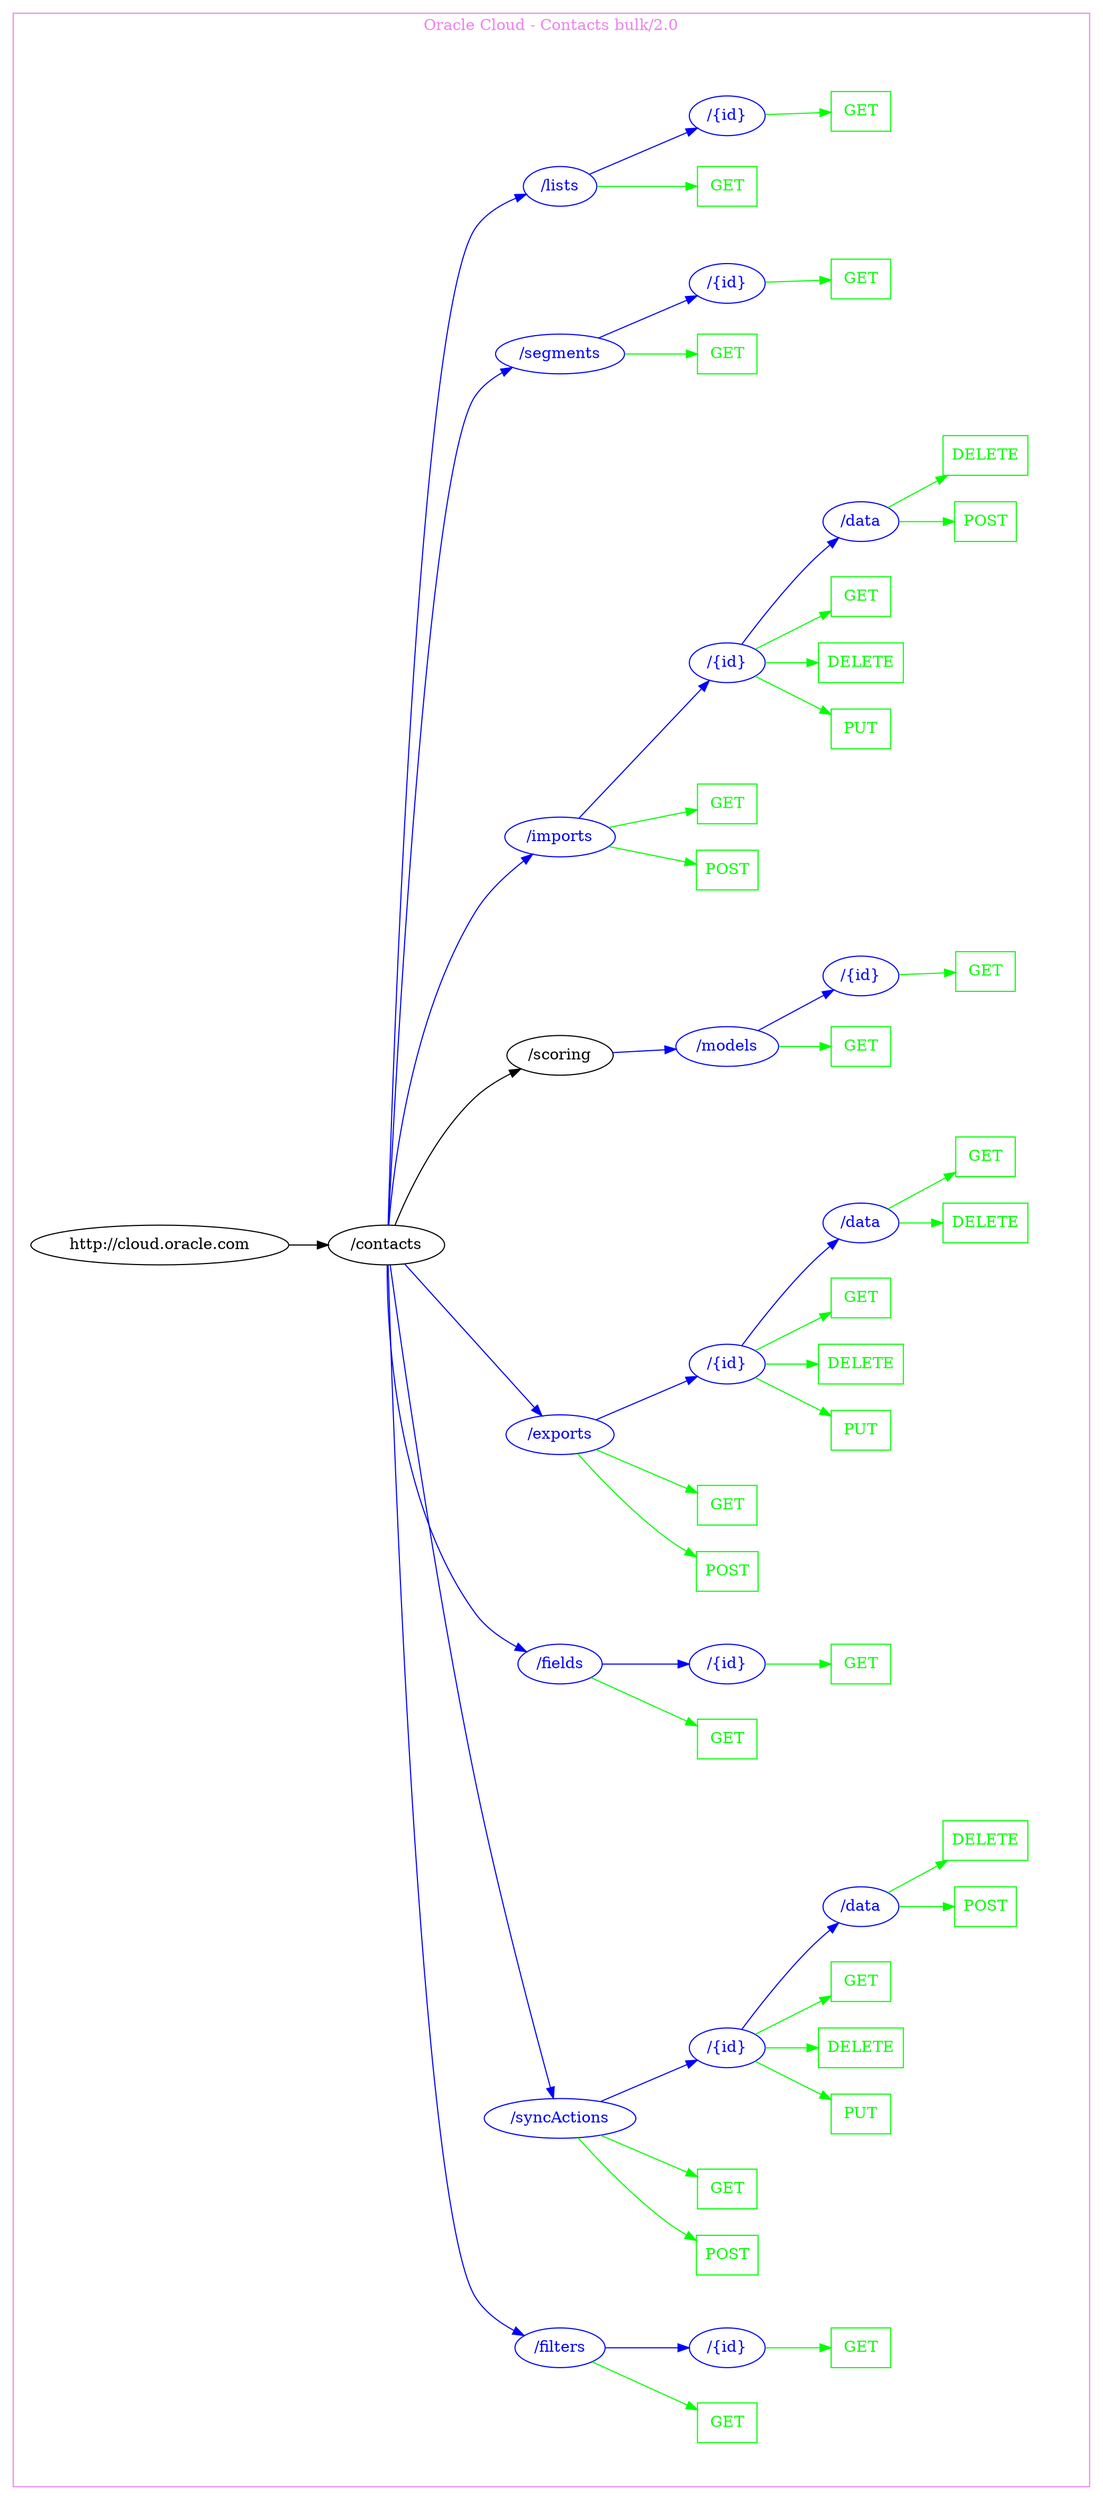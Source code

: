 digraph Cloud_Computing_REST_API {
rankdir="LR";
subgraph cluster_0 {
label="Oracle Cloud - Contacts bulk/2.0"
color=violet
fontcolor=violet
subgraph cluster_1 {
label=""
color=white
fontcolor=white
node1 [label="http://cloud.oracle.com", shape="ellipse", color="black", fontcolor="black"]
node1 -> node2 [color="black", fontcolor="black"]
subgraph cluster_2 {
label=""
color=white
fontcolor=white
node2 [label="/contacts", shape="ellipse", color="black", fontcolor="black"]
node2 -> node3 [color="blue", fontcolor="blue"]
subgraph cluster_3 {
label=""
color=white
fontcolor=white
node3 [label="/filters", shape="ellipse", color="blue", fontcolor="blue"]
node3 -> node4 [color="green", fontcolor="green"]
subgraph cluster_4 {
label=""
color=white
fontcolor=white
node4 [label="GET", shape="box", color="green", fontcolor="green"]
}
node3 -> node5 [color="blue", fontcolor="blue"]
subgraph cluster_5 {
label=""
color=white
fontcolor=white
node5 [label="/{id}", shape="ellipse", color="blue", fontcolor="blue"]
node5 -> node6 [color="green", fontcolor="green"]
subgraph cluster_6 {
label=""
color=white
fontcolor=white
node6 [label="GET", shape="box", color="green", fontcolor="green"]
}
}
}
node2 -> node7 [color="blue", fontcolor="blue"]
subgraph cluster_7 {
label=""
color=white
fontcolor=white
node7 [label="/syncActions", shape="ellipse", color="blue", fontcolor="blue"]
node7 -> node8 [color="green", fontcolor="green"]
subgraph cluster_8 {
label=""
color=white
fontcolor=white
node8 [label="POST", shape="box", color="green", fontcolor="green"]
}
node7 -> node9 [color="green", fontcolor="green"]
subgraph cluster_9 {
label=""
color=white
fontcolor=white
node9 [label="GET", shape="box", color="green", fontcolor="green"]
}
node7 -> node10 [color="blue", fontcolor="blue"]
subgraph cluster_10 {
label=""
color=white
fontcolor=white
node10 [label="/{id}", shape="ellipse", color="blue", fontcolor="blue"]
node10 -> node11 [color="green", fontcolor="green"]
subgraph cluster_11 {
label=""
color=white
fontcolor=white
node11 [label="PUT", shape="box", color="green", fontcolor="green"]
}
node10 -> node12 [color="green", fontcolor="green"]
subgraph cluster_12 {
label=""
color=white
fontcolor=white
node12 [label="DELETE", shape="box", color="green", fontcolor="green"]
}
node10 -> node13 [color="green", fontcolor="green"]
subgraph cluster_13 {
label=""
color=white
fontcolor=white
node13 [label="GET", shape="box", color="green", fontcolor="green"]
}
node10 -> node14 [color="blue", fontcolor="blue"]
subgraph cluster_14 {
label=""
color=white
fontcolor=white
node14 [label="/data", shape="ellipse", color="blue", fontcolor="blue"]
node14 -> node15 [color="green", fontcolor="green"]
subgraph cluster_15 {
label=""
color=white
fontcolor=white
node15 [label="POST", shape="box", color="green", fontcolor="green"]
}
node14 -> node16 [color="green", fontcolor="green"]
subgraph cluster_16 {
label=""
color=white
fontcolor=white
node16 [label="DELETE", shape="box", color="green", fontcolor="green"]
}
}
}
}
node2 -> node17 [color="blue", fontcolor="blue"]
subgraph cluster_17 {
label=""
color=white
fontcolor=white
node17 [label="/fields", shape="ellipse", color="blue", fontcolor="blue"]
node17 -> node18 [color="green", fontcolor="green"]
subgraph cluster_18 {
label=""
color=white
fontcolor=white
node18 [label="GET", shape="box", color="green", fontcolor="green"]
}
node17 -> node19 [color="blue", fontcolor="blue"]
subgraph cluster_19 {
label=""
color=white
fontcolor=white
node19 [label="/{id}", shape="ellipse", color="blue", fontcolor="blue"]
node19 -> node20 [color="green", fontcolor="green"]
subgraph cluster_20 {
label=""
color=white
fontcolor=white
node20 [label="GET", shape="box", color="green", fontcolor="green"]
}
}
}
node2 -> node21 [color="blue", fontcolor="blue"]
subgraph cluster_21 {
label=""
color=white
fontcolor=white
node21 [label="/exports", shape="ellipse", color="blue", fontcolor="blue"]
node21 -> node22 [color="green", fontcolor="green"]
subgraph cluster_22 {
label=""
color=white
fontcolor=white
node22 [label="POST", shape="box", color="green", fontcolor="green"]
}
node21 -> node23 [color="green", fontcolor="green"]
subgraph cluster_23 {
label=""
color=white
fontcolor=white
node23 [label="GET", shape="box", color="green", fontcolor="green"]
}
node21 -> node24 [color="blue", fontcolor="blue"]
subgraph cluster_24 {
label=""
color=white
fontcolor=white
node24 [label="/{id}", shape="ellipse", color="blue", fontcolor="blue"]
node24 -> node25 [color="green", fontcolor="green"]
subgraph cluster_25 {
label=""
color=white
fontcolor=white
node25 [label="PUT", shape="box", color="green", fontcolor="green"]
}
node24 -> node26 [color="green", fontcolor="green"]
subgraph cluster_26 {
label=""
color=white
fontcolor=white
node26 [label="DELETE", shape="box", color="green", fontcolor="green"]
}
node24 -> node27 [color="green", fontcolor="green"]
subgraph cluster_27 {
label=""
color=white
fontcolor=white
node27 [label="GET", shape="box", color="green", fontcolor="green"]
}
node24 -> node28 [color="blue", fontcolor="blue"]
subgraph cluster_28 {
label=""
color=white
fontcolor=white
node28 [label="/data", shape="ellipse", color="blue", fontcolor="blue"]
node28 -> node29 [color="green", fontcolor="green"]
subgraph cluster_29 {
label=""
color=white
fontcolor=white
node29 [label="DELETE", shape="box", color="green", fontcolor="green"]
}
node28 -> node30 [color="green", fontcolor="green"]
subgraph cluster_30 {
label=""
color=white
fontcolor=white
node30 [label="GET", shape="box", color="green", fontcolor="green"]
}
}
}
}
node2 -> node31 [color="black", fontcolor="black"]
subgraph cluster_31 {
label=""
color=white
fontcolor=white
node31 [label="/scoring", shape="ellipse", color="black", fontcolor="black"]
node31 -> node32 [color="blue", fontcolor="blue"]
subgraph cluster_32 {
label=""
color=white
fontcolor=white
node32 [label="/models", shape="ellipse", color="blue", fontcolor="blue"]
node32 -> node33 [color="green", fontcolor="green"]
subgraph cluster_33 {
label=""
color=white
fontcolor=white
node33 [label="GET", shape="box", color="green", fontcolor="green"]
}
node32 -> node34 [color="blue", fontcolor="blue"]
subgraph cluster_34 {
label=""
color=white
fontcolor=white
node34 [label="/{id}", shape="ellipse", color="blue", fontcolor="blue"]
node34 -> node35 [color="green", fontcolor="green"]
subgraph cluster_35 {
label=""
color=white
fontcolor=white
node35 [label="GET", shape="box", color="green", fontcolor="green"]
}
}
}
}
node2 -> node36 [color="blue", fontcolor="blue"]
subgraph cluster_36 {
label=""
color=white
fontcolor=white
node36 [label="/imports", shape="ellipse", color="blue", fontcolor="blue"]
node36 -> node37 [color="green", fontcolor="green"]
subgraph cluster_37 {
label=""
color=white
fontcolor=white
node37 [label="POST", shape="box", color="green", fontcolor="green"]
}
node36 -> node38 [color="green", fontcolor="green"]
subgraph cluster_38 {
label=""
color=white
fontcolor=white
node38 [label="GET", shape="box", color="green", fontcolor="green"]
}
node36 -> node39 [color="blue", fontcolor="blue"]
subgraph cluster_39 {
label=""
color=white
fontcolor=white
node39 [label="/{id}", shape="ellipse", color="blue", fontcolor="blue"]
node39 -> node40 [color="green", fontcolor="green"]
subgraph cluster_40 {
label=""
color=white
fontcolor=white
node40 [label="PUT", shape="box", color="green", fontcolor="green"]
}
node39 -> node41 [color="green", fontcolor="green"]
subgraph cluster_41 {
label=""
color=white
fontcolor=white
node41 [label="DELETE", shape="box", color="green", fontcolor="green"]
}
node39 -> node42 [color="green", fontcolor="green"]
subgraph cluster_42 {
label=""
color=white
fontcolor=white
node42 [label="GET", shape="box", color="green", fontcolor="green"]
}
node39 -> node43 [color="blue", fontcolor="blue"]
subgraph cluster_43 {
label=""
color=white
fontcolor=white
node43 [label="/data", shape="ellipse", color="blue", fontcolor="blue"]
node43 -> node44 [color="green", fontcolor="green"]
subgraph cluster_44 {
label=""
color=white
fontcolor=white
node44 [label="POST", shape="box", color="green", fontcolor="green"]
}
node43 -> node45 [color="green", fontcolor="green"]
subgraph cluster_45 {
label=""
color=white
fontcolor=white
node45 [label="DELETE", shape="box", color="green", fontcolor="green"]
}
}
}
}
node2 -> node46 [color="blue", fontcolor="blue"]
subgraph cluster_46 {
label=""
color=white
fontcolor=white
node46 [label="/segments", shape="ellipse", color="blue", fontcolor="blue"]
node46 -> node47 [color="green", fontcolor="green"]
subgraph cluster_47 {
label=""
color=white
fontcolor=white
node47 [label="GET", shape="box", color="green", fontcolor="green"]
}
node46 -> node48 [color="blue", fontcolor="blue"]
subgraph cluster_48 {
label=""
color=white
fontcolor=white
node48 [label="/{id}", shape="ellipse", color="blue", fontcolor="blue"]
node48 -> node49 [color="green", fontcolor="green"]
subgraph cluster_49 {
label=""
color=white
fontcolor=white
node49 [label="GET", shape="box", color="green", fontcolor="green"]
}
}
}
node2 -> node50 [color="blue", fontcolor="blue"]
subgraph cluster_50 {
label=""
color=white
fontcolor=white
node50 [label="/lists", shape="ellipse", color="blue", fontcolor="blue"]
node50 -> node51 [color="green", fontcolor="green"]
subgraph cluster_51 {
label=""
color=white
fontcolor=white
node51 [label="GET", shape="box", color="green", fontcolor="green"]
}
node50 -> node52 [color="blue", fontcolor="blue"]
subgraph cluster_52 {
label=""
color=white
fontcolor=white
node52 [label="/{id}", shape="ellipse", color="blue", fontcolor="blue"]
node52 -> node53 [color="green", fontcolor="green"]
subgraph cluster_53 {
label=""
color=white
fontcolor=white
node53 [label="GET", shape="box", color="green", fontcolor="green"]
}
}
}
}
}
}
}
